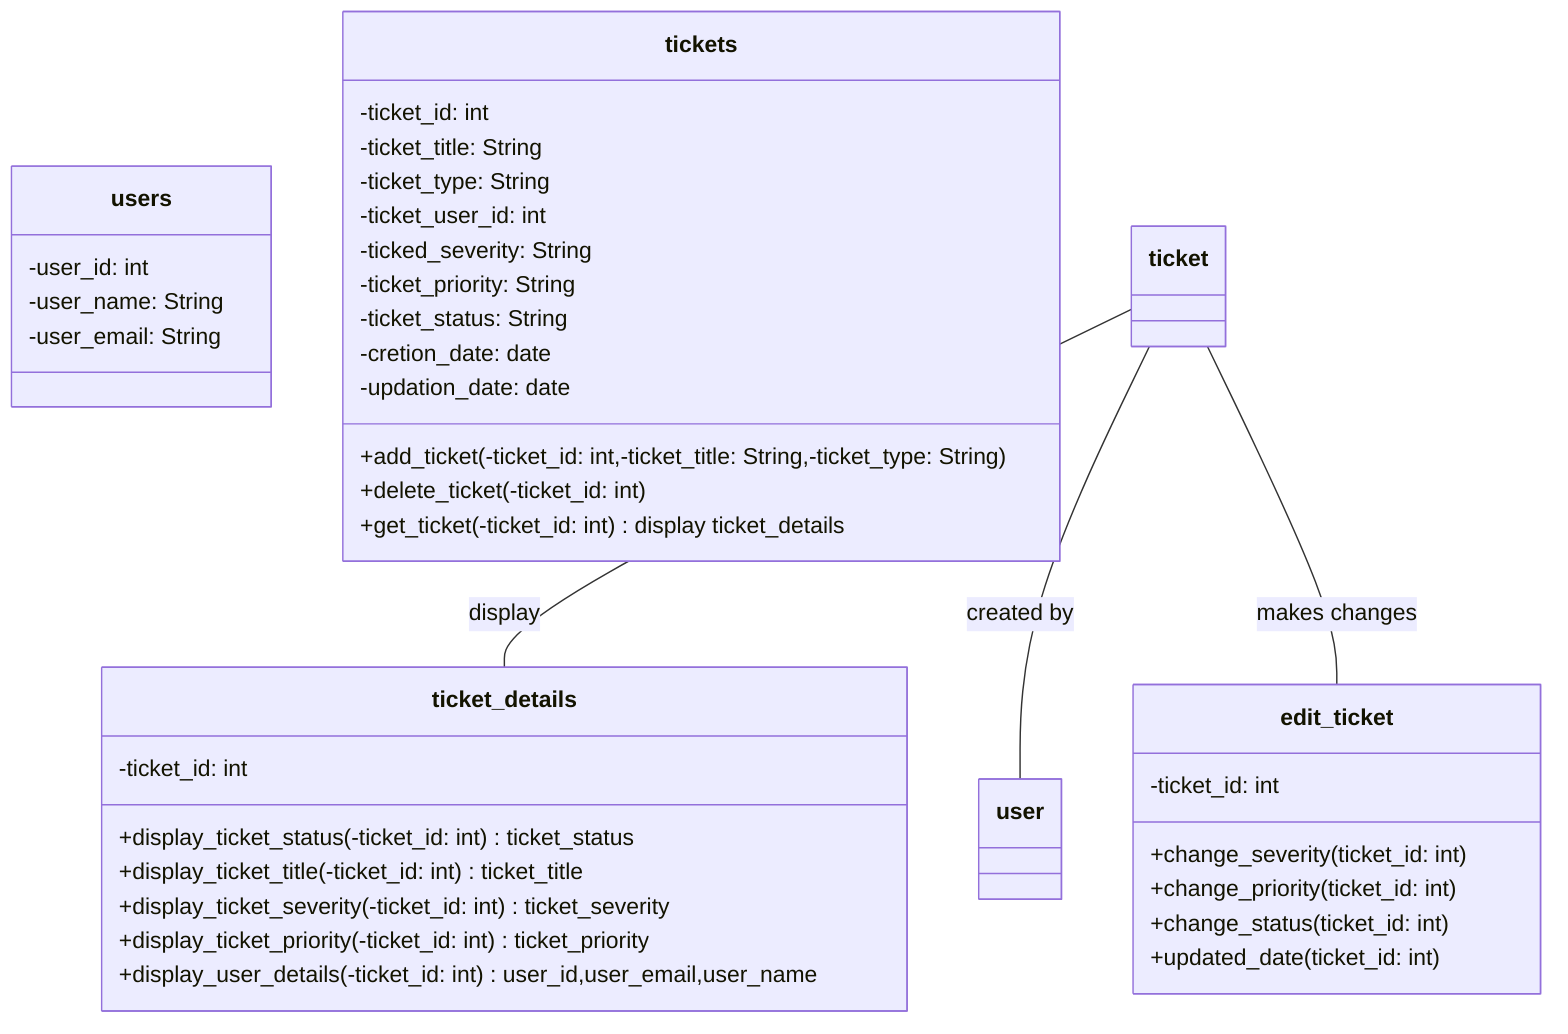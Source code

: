 classDiagram

class users{
 -user_id: int
 -user_name: String
 -user_email: String
}
class tickets{
 -ticket_id: int
 -ticket_title: String 
 -ticket_type: String
 -ticket_user_id: int
 -ticked_severity: String
 -ticket_priority: String
 -ticket_status: String
 -cretion_date: date
 -updation_date: date
 +add_ticket(-ticket_id: int,-ticket_title: String,-ticket_type: String )
 +delete_ticket(-ticket_id: int)
 +get_ticket(-ticket_id: int) display ticket_details
}
class edit_ticket{
 -ticket_id: int
 +change_severity(ticket_id: int)
 +change_priority(ticket_id: int)
 +change_status(ticket_id: int)
 +updated_date(ticket_id: int)
}
class ticket_details{
-ticket_id: int
 +display_ticket_status(-ticket_id: int)  ticket_status
 +display_ticket_title(-ticket_id: int)  ticket_title
 +display_ticket_severity(-ticket_id: int)  ticket_severity
 +display_ticket_priority(-ticket_id: int)  ticket_priority
 +display_user_details(-ticket_id: int) user_id,user_email,user_name
}
 ticket -- ticket_details : display
 ticket -- user : created by
 ticket -- edit_ticket : makes changes